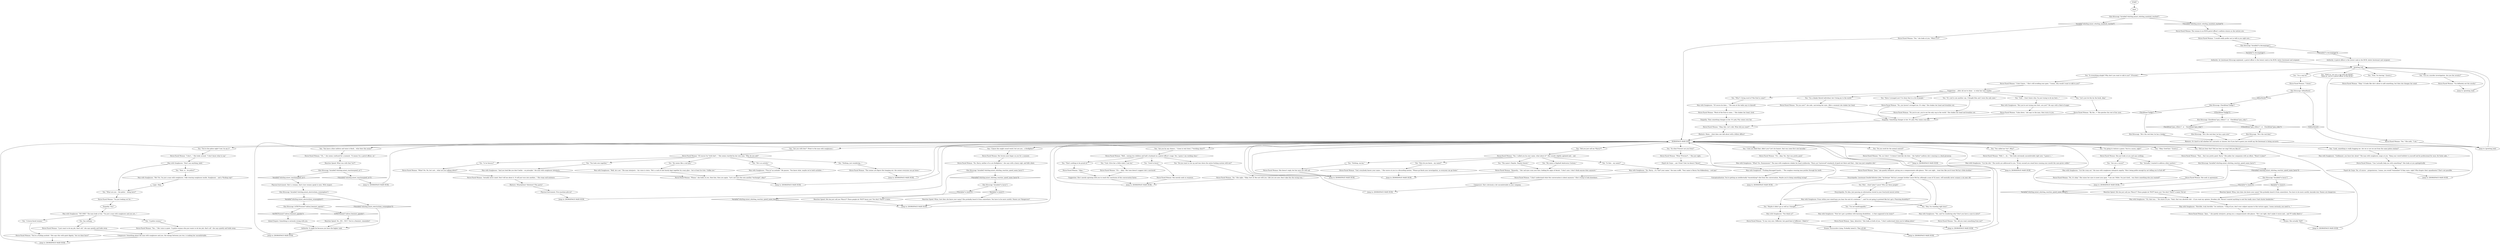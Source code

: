 # WHIRLING F1 / HORSE FACED WOMAN
# Horse-Faced-Woman (Minot)
# ==================================================
digraph G {
	  0 [label="START"];
	  1 [label="input"];
	  2 [label="Man with Sunglasses: \"Cut the shit.\" The words are addressed to you. \"Every second you stand here running your mouth the case grows colder.\""];
	  3 [label="Horse-Faced Woman: \"No.\" She sighs. \"Okay. Sort of. But not with you. Like you are now. Don't take this the wrong way...\""];
	  4 [label="Reaction Speed: Whoa, how does she know your name? She probably heard it from somewhere. You have to be more careful, karaoke-star. Names are dangerous."];
	  5 [label="You: \"It's cool to see another cop. I thought Kim and I were the only ones.\""];
	  6 [label="You: \"Did you just call me *Harry*?\""];
	  7 [label="Horse-Faced Woman: \"I'm just looking out for...\""];
	  8 [label="Horse-Faced Woman: \"You're a fucking asshole.\" She says this with quiet dignity. \"Are we done here?\""];
	  9 [label="Jump to: [HORSEFACE MAIN HUB]"];
	  10 [label="Jump to: [HORSEFACE MAIN HUB]"];
	  11 [label="Horse-Faced Woman: \"That... that was pretty good, Harry.\" She pokes her companion with an elbow. \"Wasn't it Jean?\""];
	  12 [label="Horse-Faced Woman: She nods in agreement."];
	  13 [label="Horse-Faced Woman: She merely nods in response."];
	  14 [label="You: Wait... what? John? Lance? Who are these people?"];
	  15 [label="Authority: It might be because you have the higher rank."];
	  16 [label="You: \"Hold on, you are a cop with the RCM?\"\n\"Hold on, you're a patrol officer of the RCM?\""];
	  17 [label="greeting_hub"];
	  18 [label="Jump to: [greeting_hub]"];
	  19 [label="Horse-Faced Woman: \"Calm down,\" she says to the man, then turns to you."];
	  20 [label="Horse-Faced Woman: \"By the...?\" She pinches the root of her nose."];
	  21 [label="You: \"That's nothing to be proud of.\""];
	  22 [label="Rhetoric: Hmm... what does one talk about with a fellow officer?"];
	  23 [label="Jump to: [HORSEFACE MAIN HUB]"];
	  24 [label="Horse-Faced Woman: \"Okay, fine. Let's talk. What did you want?\""];
	  25 [label="Horse-Faced Woman: \"Yes...\" Her voice is quiet. \"A police woman who just wants to do her job, that's all,\" she says quietly and looks away."];
	  26 [label="Reaction Speed: No...NO... NO!!! You're a feminist, remember?"];
	  27 [label="You: \"Are you a nurse?\""];
	  28 [label="Horse-Faced Woman: \"Uh... okay. Yes, that was pretty good.\""];
	  29 [label="Man with Sunglasses: From within your mind-haze you hear the end of a sentence: \"...and I'm not going to pretend like he's got a *learning disability*!\""];
	  30 [label="Kim Kitsuragi: IsKimHere()"];
	  31 [label="IsKimHere()", shape=diamond];
	  32 [label="!(IsKimHere())", shape=diamond];
	  33 [label="You: \"So what Precinct are you from?\""];
	  34 [label="Horse-Faced Woman: \"Do you now?\" she asks, narrowing her eyes. After a moment she shakes her head."];
	  35 [label="You: \"Are you with him?\" (Point to the man with sunglasses.)"];
	  36 [label="Horse-Faced Woman: \"Of course I'm *with him*...\" She seems startled by her own tone. \"Why do you ask?\""];
	  37 [label="Reaction Speed: Did she just call you *Harry*? These people do *NOT* know you! You don't *have* a name."];
	  38 [label="You: \"I bet you liked that, didn't you? Let's be honest, that was some first rate karaoke.\""];
	  39 [label="You: \"Good to know.\""];
	  40 [label="Authority: As Lieutenant Kitsuragi explained, a patrol officer is the lowest rank in the RCM, below lieutenant and sergeant."];
	  41 [label="Kim Kitsuragi: \"He's the real deal, he has a badge.\""];
	  42 [label="Horse-Faced Woman: Her brown eyes linger on you for a moment."];
	  43 [label="Horse-Faced Woman: \"Jean...\" she quietly interjects, giving you a compassionate side glance. \"He's not right, don't make it worse and... and *I* really liked it.\""];
	  44 [label="Horse-Faced Woman: \"Jean, detective.\" She looks at both of you. \"I don't understand what you're talking about.\""];
	  45 [label="Kim Kitsuragi: Variable[\"tc.harry\"]"];
	  46 [label="Variable[\"tc.harry\"]", shape=diamond];
	  47 [label="!(Variable[\"tc.harry\"])", shape=diamond];
	  48 [label="Jump to: [HORSEFACE MAIN HUB]"];
	  49 [label="Composure: She's obviously a bit uncomfortable in your company."];
	  50 [label="Kim Kitsuragi: Variable[\"whirling.minot_reactionspeed_sir\"]"];
	  51 [label="Variable[\"whirling.minot_reactionspeed_sir\"]", shape=diamond];
	  52 [label="!(Variable[\"whirling.minot_reactionspeed_sir\"])", shape=diamond];
	  53 [label="Horse-Faced Woman: \"No, it's okay.\" She raises her eyes to meet your gaze. \"I am not. Polite. I'm just tired... was there something else you wanted?\""];
	  54 [label="Jump to: [HORSEFACE MAIN HUB]"];
	  55 [label="You: \"Hey, I'm standing right here!\""];
	  56 [label="Reaction Speed: Did she just call you *Harry*? These people do *NOT* know you! You don't *have* a name! Ha ha!"];
	  57 [label="You: \"Let's just do this by the book, okay.\""];
	  58 [label="Jump to: [greeting_hub]"];
	  59 [label="Jump to: [HORSEFACE MAIN HUB]"];
	  60 [label="Man with Sunglasses: \"Goddamnit, you leave her alone!\" The man with sunglasses snaps at you. \"Keep your weird bullshit to yourself and be professional for once, for fucks sake...\""];
	  61 [label="Man with Sunglasses: \"NO ONE!\" The man looks at her. \"I'm just a man with sunglasses and you are...\""];
	  62 [label="Man with Sunglasses: \"Now he's got a problem with learning disabilities... is that supposed to be ironic?\""];
	  63 [label="Horse-Faced Woman: \"Okay...\""];
	  64 [label="HORSEFACE MAIN HUB"];
	  65 [label="Man with Sunglasses: \"*You're* an asshole!\" He pauses. \"You know what, maybe we're both assholes...\""];
	  66 [label="You: \"Is he famous?\""];
	  67 [label="Man with Sunglasses: \"And you look like you don't bathe -- on principle,\" the man with sunglasses interjects."];
	  68 [label="You: \"A police woman.\""];
	  69 [label="Horse-Faced Woman: \"Well, I... uh...\" She looks extremely uncomfortable right now. \"I guess I...\""];
	  70 [label="Encyclopedia: Lieutenant Double-Yefreitor John \"Archetype\" McCoy's younger brother Lance McCoy, although a man of 32 years, will mentally never surpass a six year old."];
	  71 [label="Man with Sunglasses: \"Yes, and I'm wondering why? Don't you have a case to solve?\""];
	  72 [label="You: \"I'm not handicappable.\""];
	  73 [label="You: \"Maybe it didn't go as well as I thought...\""];
	  74 [label="Jump to: [HORSEFACE MAIN HUB]"];
	  75 [label="Esprit de Corps: Yes, of course -- preposterous. I mean, you would *remember* if they were, right? Who forgets their squadmates? That's not possible."];
	  76 [label="Empathy: Something changes in her. It's pity. Pity comes over her."];
	  77 [label="Jump to: [HORSEFACE MAIN HUB]"];
	  78 [label="Jump to: [HORSEFACE MAIN HUB]"];
	  79 [label="Horse-Faced Woman: \"Okay.\" It looks like she's about to add something, but then she changes her mind."];
	  80 [label="Drama: Sssssssshe's lying. Probably hated it. They all did."];
	  81 [label="Logic: Okay."];
	  82 [label="Man with Sunglasses: \"Fucking deranged lunatic...\" The sunglass-wearing man pushes through his teeth."];
	  83 [label="Jump to: [HORSEFACE MAIN HUB]"];
	  84 [label="Horse-Faced Woman: \"Uh...\" she seems confused for a moment. \"It means I'm a patrol officer, sir.\""];
	  85 [label="Authority: A patrol officer is the lowest rank in the RCM, below lieutenant and sergeant."];
	  86 [label="Empathy: Then something changes in her. It's pity. Pity comes over her."];
	  87 [label="Horse-Faced Woman: \"Actually never mind. Don't tell me about it. It will just turn into another...\" She stops mid-sentence."];
	  88 [label="You: \"I know this might sound weird, but are you... a firefighter?\""];
	  89 [label="Reaction Speed: What was with that *sir*?"];
	  90 [label="Horse-Faced Woman: \"I just want to do my job, that's all,\" she says quietly and looks away."];
	  91 [label="Man with Sunglasses: \"Horrible, truly horrible,\" he continues. \"I beg of you, don't ever subject anyone to this torture again. I mean seriously, you need to...\""];
	  92 [label="You: \"Do you work for the animal control?\""];
	  93 [label="Horse-Faced Woman: \"No, no I don't.\" It doesn't look like she does -- the *police* uniform she's wearing is a dead giveaway."];
	  94 [label="Man with Sunglasses: \"Don't say anything, Judit.\""];
	  95 [label="Horse-Faced Woman: The woman in an RCM patrol officer's uniform winces as she notices you."];
	  96 [label="Man with Sunglasses: \"But you're not trying your best, are you?\" He says with a flash of anger."];
	  97 [label="Kim Kitsuragi: CheckItem(\"gun_villiers\")  or   CheckItem(\"gun_ruby\")"];
	  98 [label="CheckItem(\"gun_villiers\")  or   CheckItem(\"gun_ruby\")", shape=diamond];
	  99 [label="!(CheckItem(\"gun_villiers\")  or   CheckItem(\"gun_ruby\"))", shape=diamond];
	  100 [label="You: \"Fine, I'm leaving.\" [Leave.]"];
	  101 [label="You: \"Why?! I bring word of *the End to come*.\""];
	  102 [label="Horse-Faced Woman: \"Yes,\" she looks at you. \"What is it?\""];
	  103 [label="Horse-Faced Woman: \"No, Harry, neither of us are firefighters,\" she says with a heavy sigh, and falls silent."];
	  104 [label="You: \"You called me *sir*. Why?\""];
	  105 [label="You: \"Do you want to rise up and tear down the entire fucking system with me?\""];
	  106 [label="Jump to: [HORSEFACE MAIN HUB]"];
	  107 [label="Conceptualization: You're getting an intellectually *unsatisfying* vibe from this conversation. Maybe you're doing something wrong?"];
	  108 [label="Horse-Faced Woman: \"I don't understand what this conversation is about anymore.\" She's trying to look elsewhere."];
	  109 [label="Inland Empire: Something is seriously wrong with you."];
	  110 [label="Jump to: [HORSEFACE MAIN HUB]"];
	  111 [label="Jump to: [HORSEFACE MAIN HUB]"];
	  112 [label="You: \"Actually, I wanted to address other matters.\""];
	  113 [label="Horse-Faced Woman: \"Uh.... okay.\" Her tone doesn't suggest she's convinced."];
	  114 [label="Horse-Faced Woman: \"It was very nice. Different, but good kind of different. I liked it.\""];
	  115 [label="Jump to: [HORSEFACE MAIN HUB]"];
	  116 [label="Reaction Speed: Whoa, how does she know your name? She probably heard it from somewhere. You have to be more careful. Names are *dangerous*."];
	  117 [label="You: \"I'm on a murder investigation. Are you the cavalry?\""];
	  118 [label="Suggestion: ...after all you've done -- is what her tone implies."];
	  119 [label="Horse-Faced Woman: \"No, you haven't wronged me. It's okay.\" She shakes her head and breathes out."];
	  120 [label="Man with Sunglasses: \"Of course he does...\" The man at the table says to himself."];
	  121 [label="Kim Kitsuragi: IsTHCPresent(\"radical_feminist_agenda\")"];
	  122 [label="IsTHCPresent(\"radical_feminist_agenda\")", shape=diamond];
	  123 [label="!(IsTHCPresent(\"radical_feminist_agenda\"))", shape=diamond];
	  124 [label="You: \"Are you by any chance...\" (Lean in real close.) \"*working class*?\""];
	  125 [label="You: \"Cool. (Give her a little wink.) I am too.\""];
	  126 [label="Kim Kitsuragi: Variable[\"tc.harry\"]"];
	  127 [label="Variable[\"tc.harry\"]", shape=diamond];
	  128 [label="!(Variable[\"tc.harry\"])", shape=diamond];
	  129 [label="Kim Kitsuragi: Variable[\"whirling.minot_electrochem_womenplace\"]"];
	  130 [label="Variable[\"whirling.minot_electrochem_womenplace\"]", shape=diamond];
	  131 [label="!(Variable[\"whirling.minot_electrochem_womenplace\"])", shape=diamond];
	  132 [label="Drama: She actually *did*!"];
	  133 [label="Horse-Faced Woman: \"I don't...\" She looks around. \"I don't know what to say.\""];
	  134 [label="You: \"Have I wronged you? I've done that to a lot of people.\""];
	  135 [label="Horse-Faced Woman: \"I don't know...\" She's still avoiding your gaze. \"I mean, why would I want to talk to you?\""];
	  136 [label="You: \"What are you -- the police -- doing here?\""];
	  137 [label="You: Say nothing."];
	  138 [label="Horse-Faced Woman: She just looks at you and says nothing."];
	  139 [label="Man with Sunglasses: \"Cut the crazy act,\" the man with sunglasses interjects angrily. \"She's being polite enough by not telling you to fuck off.\""];
	  140 [label="Encyclopedia: No idea. Just passing on information stored in your fractured neural cortex."];
	  141 [label="Rhetoric: Whackathon? Shitshow? Pity party?"];
	  142 [label="Kim Kitsuragi: Variable[\"tc.decomptage\"]"];
	  143 [label="Variable[\"tc.decomptage\"]", shape=diamond];
	  144 [label="!(Variable[\"tc.decomptage\"])", shape=diamond];
	  145 [label="You: \"God... I don't know why, I'm just trying to do my best...\""];
	  146 [label="Horse-Faced Woman: \"Word of the End to come...\" She shakes her head, tired."];
	  147 [label="You: \"Nothing, just wondering...\""];
	  148 [label="Horse-Faced Woman: \"Yes, I called you by your name, what about it?\" She sounds slightly agitated and... sad."];
	  149 [label="You: \"How do you know... my name?\""];
	  150 [label="Kim Kitsuragi: Variable[\"whirling.minot_whirling_reaction_speed_name_harry\"]"];
	  151 [label="Variable[\"whirling.minot_whirling_reaction_speed_name_harry\"]", shape=diamond];
	  152 [label="!(Variable[\"whirling.minot_whirling_reaction_speed_name_harry\"])", shape=diamond];
	  153 [label="Man with Sunglasses: \"Uh, that was...\" He stares at you. \"Yeah, that was absolute shit -- if you want my opinion. Drunken shit. Haven't wanted anything to end this badly since I had cluster headaches.\""];
	  154 [label="Horse-Faced Woman: \"Well... raising two children and half a husband on a patrol officer's wage. Yes, I guess I am working class.\""];
	  155 [label="Horse-Faced Woman: \"Can I actually help you with something?\" She looks at you apologetically."];
	  156 [label="Man with Sunglasses: \"No, Harry... it's *not* your name,\" the man scoffs. \"Your name is Baron Von Kikkenberg -- cool guy.\""];
	  157 [label="You: \"You're the police right? Cool. So am I!\""];
	  158 [label="Man with Sunglasses: \"Me? No. I'm just a man with sunglasses. I like wearing sunglasses inside. Sunglasses -- and a *fucking wig*.\""];
	  159 [label="Empathy: You?"];
	  160 [label="Horse-Faced Woman: \"I know.\""];
	  161 [label="You: \"I'm a cop too.\""];
	  162 [label="Kim Kitsuragi: \"He's the real deal.\""];
	  163 [label="Kim Kitsuragi: \"He's the real deal, he has a gun now.\""];
	  164 [label="Jump to: [HORSEFACE MAIN HUB]"];
	  165 [label="You: \"I'm a deeply flawed individual, but I bring joy to the world.\""];
	  166 [label="Kim Kitsuragi: Variable[\"whirling.minot_whirling_mainhub_reached\"]"];
	  167 [label="Variable[\"whirling.minot_whirling_mainhub_reached\"]", shape=diamond];
	  168 [label="!(Variable[\"whirling.minot_whirling_mainhub_reached\"])", shape=diamond];
	  169 [label="You: \"He's an asshole.\""];
	  170 [label="You: \"He seems like a cool guy.\""];
	  171 [label="Horse-Faced Woman: \"The sooner you figure this hanging out, the sooner everyone can go home.\""];
	  172 [label="Jump to: [HORSEFACE MAIN HUB]"];
	  173 [label="Horse-Faced Woman: \"What? No. No, he's not... what are you talking about?\""];
	  174 [label="You: \"My name is Raphaël Ambrosius Costeau.\""];
	  175 [label="Horse-Faced Woman: \"God, everybody knows your name...\" She waves at you in a discarding motion. \"Please go finish your investigation, so everyone can go home.\""];
	  176 [label="You: \"Is that... my name?\""];
	  177 [label="You: \"Nothing, ma'am.\""];
	  178 [label="Horse-Faced Woman: \"Honestly...\" Her sad eyes scan your face, looking for signs of deceit. \"I don't care. I don't think anyone does anymore.\""];
	  179 [label="You: \"You look cute together.\""];
	  180 [label="You: \"A horse-faced woman.\""];
	  181 [label="Physical Instrument: She's a woman, that's how women speak to men. With respect."];
	  182 [label="Kim Kitsuragi: Variable[\"whirling.minot_whirling_reaction_speed_name_harry\"]"];
	  183 [label="Variable[\"whirling.minot_whirling_reaction_speed_name_harry\"]", shape=diamond];
	  184 [label="!(Variable[\"whirling.minot_whirling_reaction_speed_name_harry\"])", shape=diamond];
	  185 [label="Horse-Faced Woman: \"Yes, did you want something from me?\""];
	  186 [label="You: \"The name's Tequila. Tequila Sunset.\""];
	  187 [label="Horse-Faced Woman: \"Yes.\" She nods. \"I am.\""];
	  188 [label="Horse-Faced Woman: \"No you're not, you're not the only cop in the world.\" She shakes her head and breathes out."];
	  189 [label="Kim Kitsuragi: CheckItem(\"badge\")"];
	  190 [label="CheckItem(\"badge\")", shape=diamond];
	  191 [label="!(CheckItem(\"badge\"))", shape=diamond];
	  192 [label="Physical Instrument: Five-machine pile-on?"];
	  193 [label="Horse-Faced Woman: \"Please,\" she looks at you, then him, then you again. \"Let's not turn this into another *exchange*, okay?\""];
	  194 [label="Composure: Something about the man with sunglasses and you, the energy between you two, is making her uncomfortable."];
	  195 [label="You: \"I'm going to venture a guess. You're a nurse, right?\""];
	  196 [label="Jump to: [HORSEFACE MAIN HUB]"];
	  197 [label="Man with Sunglasses: \"You think so?\""];
	  198 [label="Horse-Faced Woman: \"What *Precinct*...\" She just sighs."];
	  199 [label="Esprit de Corps: ...am I from? God, he doesn't *know*."];
	  200 [label="You: \"Okay. Good-bye.\" [Leave.]"];
	  202 [label="Man with Sunglasses: \"Well, he's not.\" The man interjects -- his voice is stern. \"He's a sack of shit barely kept together by crazy glue -- but at least he tries. Unlike you.\""];
	  203 [label="You: \"Did you hear that? Did you hear me sing? Did you like it?\""];
	  204 [label="Suggestion: She's merely agreeing with you to reach the conclusion of this conversation faster."];
	  205 [label="You: \"Wait, is... he police?\""];
	  206 [label="Horse-Faced Woman: \"I'm definitely not the cavalry.\""];
	  207 [label="Jump to: [HORSEFACE MAIN HUB]"];
	  208 [label="Horse-Faced Woman: \"I would really prefer not to talk to you right now...\""];
	  209 [label="You: \"Is everything alright? Why don't you want to talk to me?\" (Proceed.)"];
	  210 [label="Horse-Faced Woman: She doesn't reply, but her eyes are still sad."];
	  211 [label="You: \"You have a blue uniform and mine is black... what does this mean?\""];
	  212 [label="Man with Sunglasses: \"What? No. Nonononono!\" The man with sunglasses shakes his head stubbornly. \"There are *universal* standards of good out there and that... that was just complete shit.\""];
	  213 [label="Horse-Faced Woman: \"Jean,\" she quietly interjects, giving you a compassionate side glance. \"He's not right... treat him like you'd treat McCoy's little brother.\""];
	  214 [label="Jump to: [HORSEFACE MAIN HUB]"];
	  215 [label="You: \"Look, something is really bugging me. Are we or are we not from the same police station?\""];
	  216 [label="Rhetoric: It's hard to tell whether he's sarcastic or sincere, but if you had to guess you would say the lieutenant is being sarcastic."];
	  0 -> 1
	  1 -> 166
	  2 -> 110
	  3 -> 54
	  4 -> 153
	  5 -> 188
	  6 -> 148
	  7 -> 159
	  8 -> 9
	  9 -> 64
	  10 -> 64
	  11 -> 150
	  12 -> 196
	  13 -> 54
	  14 -> 140
	  15 -> 10
	  16 -> 187
	  17 -> 161
	  17 -> 100
	  17 -> 16
	  17 -> 209
	  17 -> 117
	  18 -> 17
	  19 -> 76
	  20 -> 76
	  21 -> 63
	  22 -> 64
	  23 -> 64
	  24 -> 22
	  25 -> 194
	  26 -> 15
	  27 -> 139
	  28 -> 212
	  29 -> 72
	  29 -> 73
	  29 -> 55
	  30 -> 32
	  30 -> 31
	  31 -> 189
	  32 -> 18
	  33 -> 198
	  34 -> 76
	  35 -> 36
	  36 -> 66
	  36 -> 169
	  36 -> 170
	  36 -> 179
	  36 -> 147
	  37 -> 48
	  38 -> 28
	  39 -> 13
	  40 -> 17
	  41 -> 216
	  42 -> 103
	  43 -> 132
	  44 -> 214
	  45 -> 46
	  45 -> 47
	  46 -> 116
	  47 -> 37
	  48 -> 64
	  49 -> 83
	  50 -> 51
	  50 -> 52
	  51 -> 181
	  52 -> 164
	  53 -> 196
	  54 -> 64
	  55 -> 71
	  56 -> 153
	  57 -> 20
	  58 -> 17
	  59 -> 64
	  60 -> 155
	  61 -> 137
	  61 -> 180
	  61 -> 68
	  62 -> 44
	  63 -> 204
	  64 -> 33
	  64 -> 195
	  64 -> 35
	  64 -> 38
	  64 -> 6
	  64 -> 104
	  64 -> 200
	  64 -> 203
	  64 -> 92
	  64 -> 211
	  64 -> 215
	  64 -> 88
	  64 -> 124
	  64 -> 157
	  65 -> 193
	  66 -> 173
	  67 -> 193
	  68 -> 25
	  69 -> 2
	  70 -> 72
	  70 -> 73
	  70 -> 14
	  70 -> 55
	  71 -> 185
	  72 -> 62
	  73 -> 197
	  74 -> 64
	  75 -> 115
	  76 -> 24
	  77 -> 64
	  78 -> 64
	  80 -> 207
	  81 -> 136
	  82 -> 107
	  83 -> 64
	  84 -> 89
	  85 -> 17
	  86 -> 24
	  87 -> 141
	  88 -> 42
	  89 -> 50
	  90 -> 194
	  91 -> 43
	  92 -> 93
	  93 -> 74
	  94 -> 136
	  94 -> 205
	  95 -> 208
	  96 -> 19
	  97 -> 98
	  97 -> 99
	  98 -> 163
	  99 -> 162
	  100 -> 79
	  101 -> 120
	  102 -> 64
	  103 -> 182
	  104 -> 69
	  105 -> 3
	  106 -> 64
	  107 -> 106
	  108 -> 49
	  109 -> 15
	  110 -> 64
	  111 -> 64
	  112 -> 12
	  113 -> 204
	  114 -> 80
	  115 -> 64
	  116 -> 48
	  117 -> 206
	  118 -> 5
	  118 -> 134
	  118 -> 165
	  118 -> 101
	  118 -> 145
	  118 -> 57
	  119 -> 76
	  120 -> 146
	  121 -> 122
	  121 -> 123
	  122 -> 26
	  123 -> 109
	  124 -> 154
	  125 -> 113
	  126 -> 128
	  126 -> 127
	  127 -> 4
	  128 -> 56
	  129 -> 130
	  129 -> 131
	  130 -> 121
	  131 -> 15
	  132 -> 111
	  133 -> 94
	  134 -> 119
	  135 -> 118
	  136 -> 7
	  137 -> 90
	  138 -> 112
	  138 -> 27
	  139 -> 53
	  140 -> 29
	  141 -> 192
	  142 -> 144
	  142 -> 143
	  143 -> 40
	  144 -> 85
	  145 -> 96
	  146 -> 86
	  147 -> 171
	  148 -> 174
	  148 -> 176
	  148 -> 177
	  148 -> 149
	  148 -> 186
	  149 -> 175
	  150 -> 152
	  150 -> 151
	  151 -> 153
	  152 -> 126
	  153 -> 91
	  154 -> 105
	  154 -> 21
	  154 -> 125
	  154 -> 39
	  155 -> 75
	  156 -> 108
	  157 -> 133
	  158 -> 81
	  159 -> 61
	  160 -> 30
	  161 -> 160
	  162 -> 216
	  163 -> 216
	  164 -> 64
	  165 -> 34
	  166 -> 168
	  166 -> 167
	  167 -> 102
	  168 -> 95
	  169 -> 65
	  170 -> 202
	  171 -> 77
	  172 -> 64
	  173 -> 87
	  174 -> 178
	  175 -> 78
	  176 -> 156
	  177 -> 210
	  178 -> 78
	  179 -> 67
	  180 -> 8
	  181 -> 129
	  182 -> 184
	  182 -> 183
	  183 -> 48
	  184 -> 45
	  185 -> 214
	  186 -> 178
	  187 -> 18
	  188 -> 76
	  189 -> 190
	  189 -> 191
	  190 -> 41
	  191 -> 97
	  192 -> 23
	  193 -> 172
	  194 -> 9
	  195 -> 138
	  196 -> 64
	  197 -> 114
	  198 -> 199
	  199 -> 82
	  202 -> 193
	  203 -> 11
	  204 -> 54
	  205 -> 158
	  206 -> 58
	  207 -> 64
	  208 -> 142
	  209 -> 135
	  210 -> 59
	  211 -> 84
	  212 -> 213
	  213 -> 70
	  214 -> 64
	  215 -> 60
	  216 -> 18
}

